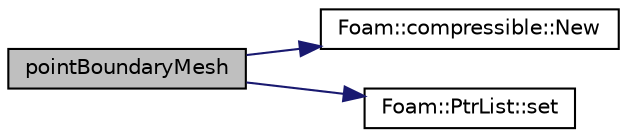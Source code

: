 digraph "pointBoundaryMesh"
{
  bgcolor="transparent";
  edge [fontname="Helvetica",fontsize="10",labelfontname="Helvetica",labelfontsize="10"];
  node [fontname="Helvetica",fontsize="10",shape=record];
  rankdir="LR";
  Node1 [label="pointBoundaryMesh",height=0.2,width=0.4,color="black", fillcolor="grey75", style="filled", fontcolor="black"];
  Node1 -> Node2 [color="midnightblue",fontsize="10",style="solid",fontname="Helvetica"];
  Node2 [label="Foam::compressible::New",height=0.2,width=0.4,color="black",URL="$a10749.html#ac8bda880d4c66ce83b8278cc6db08df1"];
  Node1 -> Node3 [color="midnightblue",fontsize="10",style="solid",fontname="Helvetica"];
  Node3 [label="Foam::PtrList::set",height=0.2,width=0.4,color="black",URL="$a02038.html#affa9210cfaa91a145f3a9618d4ef3baf",tooltip="Is element set. "];
}
